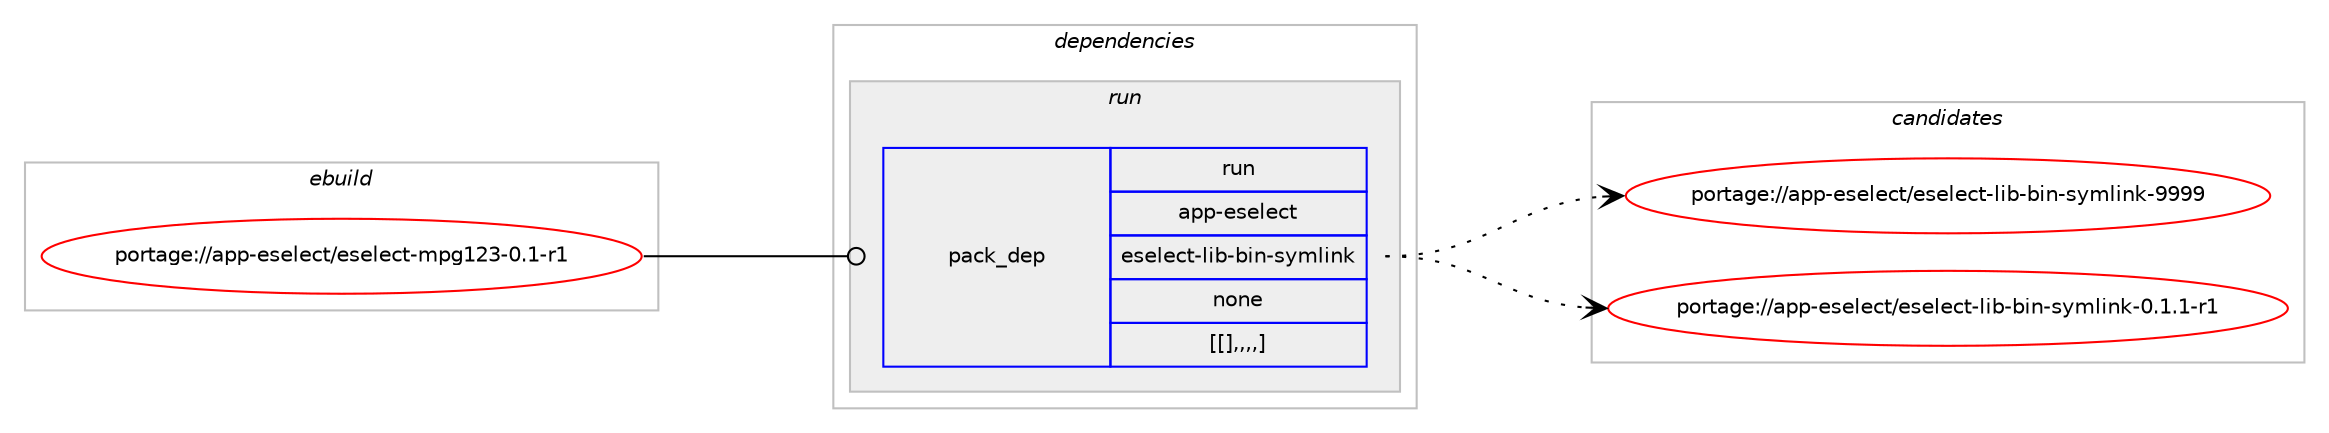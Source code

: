 digraph prolog {

# *************
# Graph options
# *************

newrank=true;
concentrate=true;
compound=true;
graph [rankdir=LR,fontname=Helvetica,fontsize=10,ranksep=1.5];#, ranksep=2.5, nodesep=0.2];
edge  [arrowhead=vee];
node  [fontname=Helvetica,fontsize=10];

# **********
# The ebuild
# **********

subgraph cluster_leftcol {
color=gray;
label=<<i>ebuild</i>>;
id [label="portage://app-eselect/eselect-mpg123-0.1-r1", color=red, width=4, href="../app-eselect/eselect-mpg123-0.1-r1.svg"];
}

# ****************
# The dependencies
# ****************

subgraph cluster_midcol {
color=gray;
label=<<i>dependencies</i>>;
subgraph cluster_compile {
fillcolor="#eeeeee";
style=filled;
label=<<i>compile</i>>;
}
subgraph cluster_compileandrun {
fillcolor="#eeeeee";
style=filled;
label=<<i>compile and run</i>>;
}
subgraph cluster_run {
fillcolor="#eeeeee";
style=filled;
label=<<i>run</i>>;
subgraph pack25043 {
dependency36007 [label=<<TABLE BORDER="0" CELLBORDER="1" CELLSPACING="0" CELLPADDING="4" WIDTH="220"><TR><TD ROWSPAN="6" CELLPADDING="30">pack_dep</TD></TR><TR><TD WIDTH="110">run</TD></TR><TR><TD>app-eselect</TD></TR><TR><TD>eselect-lib-bin-symlink</TD></TR><TR><TD>none</TD></TR><TR><TD>[[],,,,]</TD></TR></TABLE>>, shape=none, color=blue];
}
id:e -> dependency36007:w [weight=20,style="solid",arrowhead="odot"];
}
}

# **************
# The candidates
# **************

subgraph cluster_choices {
rank=same;
color=gray;
label=<<i>candidates</i>>;

subgraph choice20984 {
color=black;
nodesep=1;
choice971121124510111510110810199116471011151011081019911645108105984598105110451151211091081051101074557575757 [label="portage://app-eselect/eselect-lib-bin-symlink-9999", color=red, width=4,href="../app-eselect/eselect-lib-bin-symlink-9999.svg"];
choice971121124510111510110810199116471011151011081019911645108105984598105110451151211091081051101074548464946494511449 [label="portage://app-eselect/eselect-lib-bin-symlink-0.1.1-r1", color=red, width=4,href="../app-eselect/eselect-lib-bin-symlink-0.1.1-r1.svg"];
dependency36007:e -> choice971121124510111510110810199116471011151011081019911645108105984598105110451151211091081051101074557575757:w [style=dotted,weight="100"];
dependency36007:e -> choice971121124510111510110810199116471011151011081019911645108105984598105110451151211091081051101074548464946494511449:w [style=dotted,weight="100"];
}
}

}
